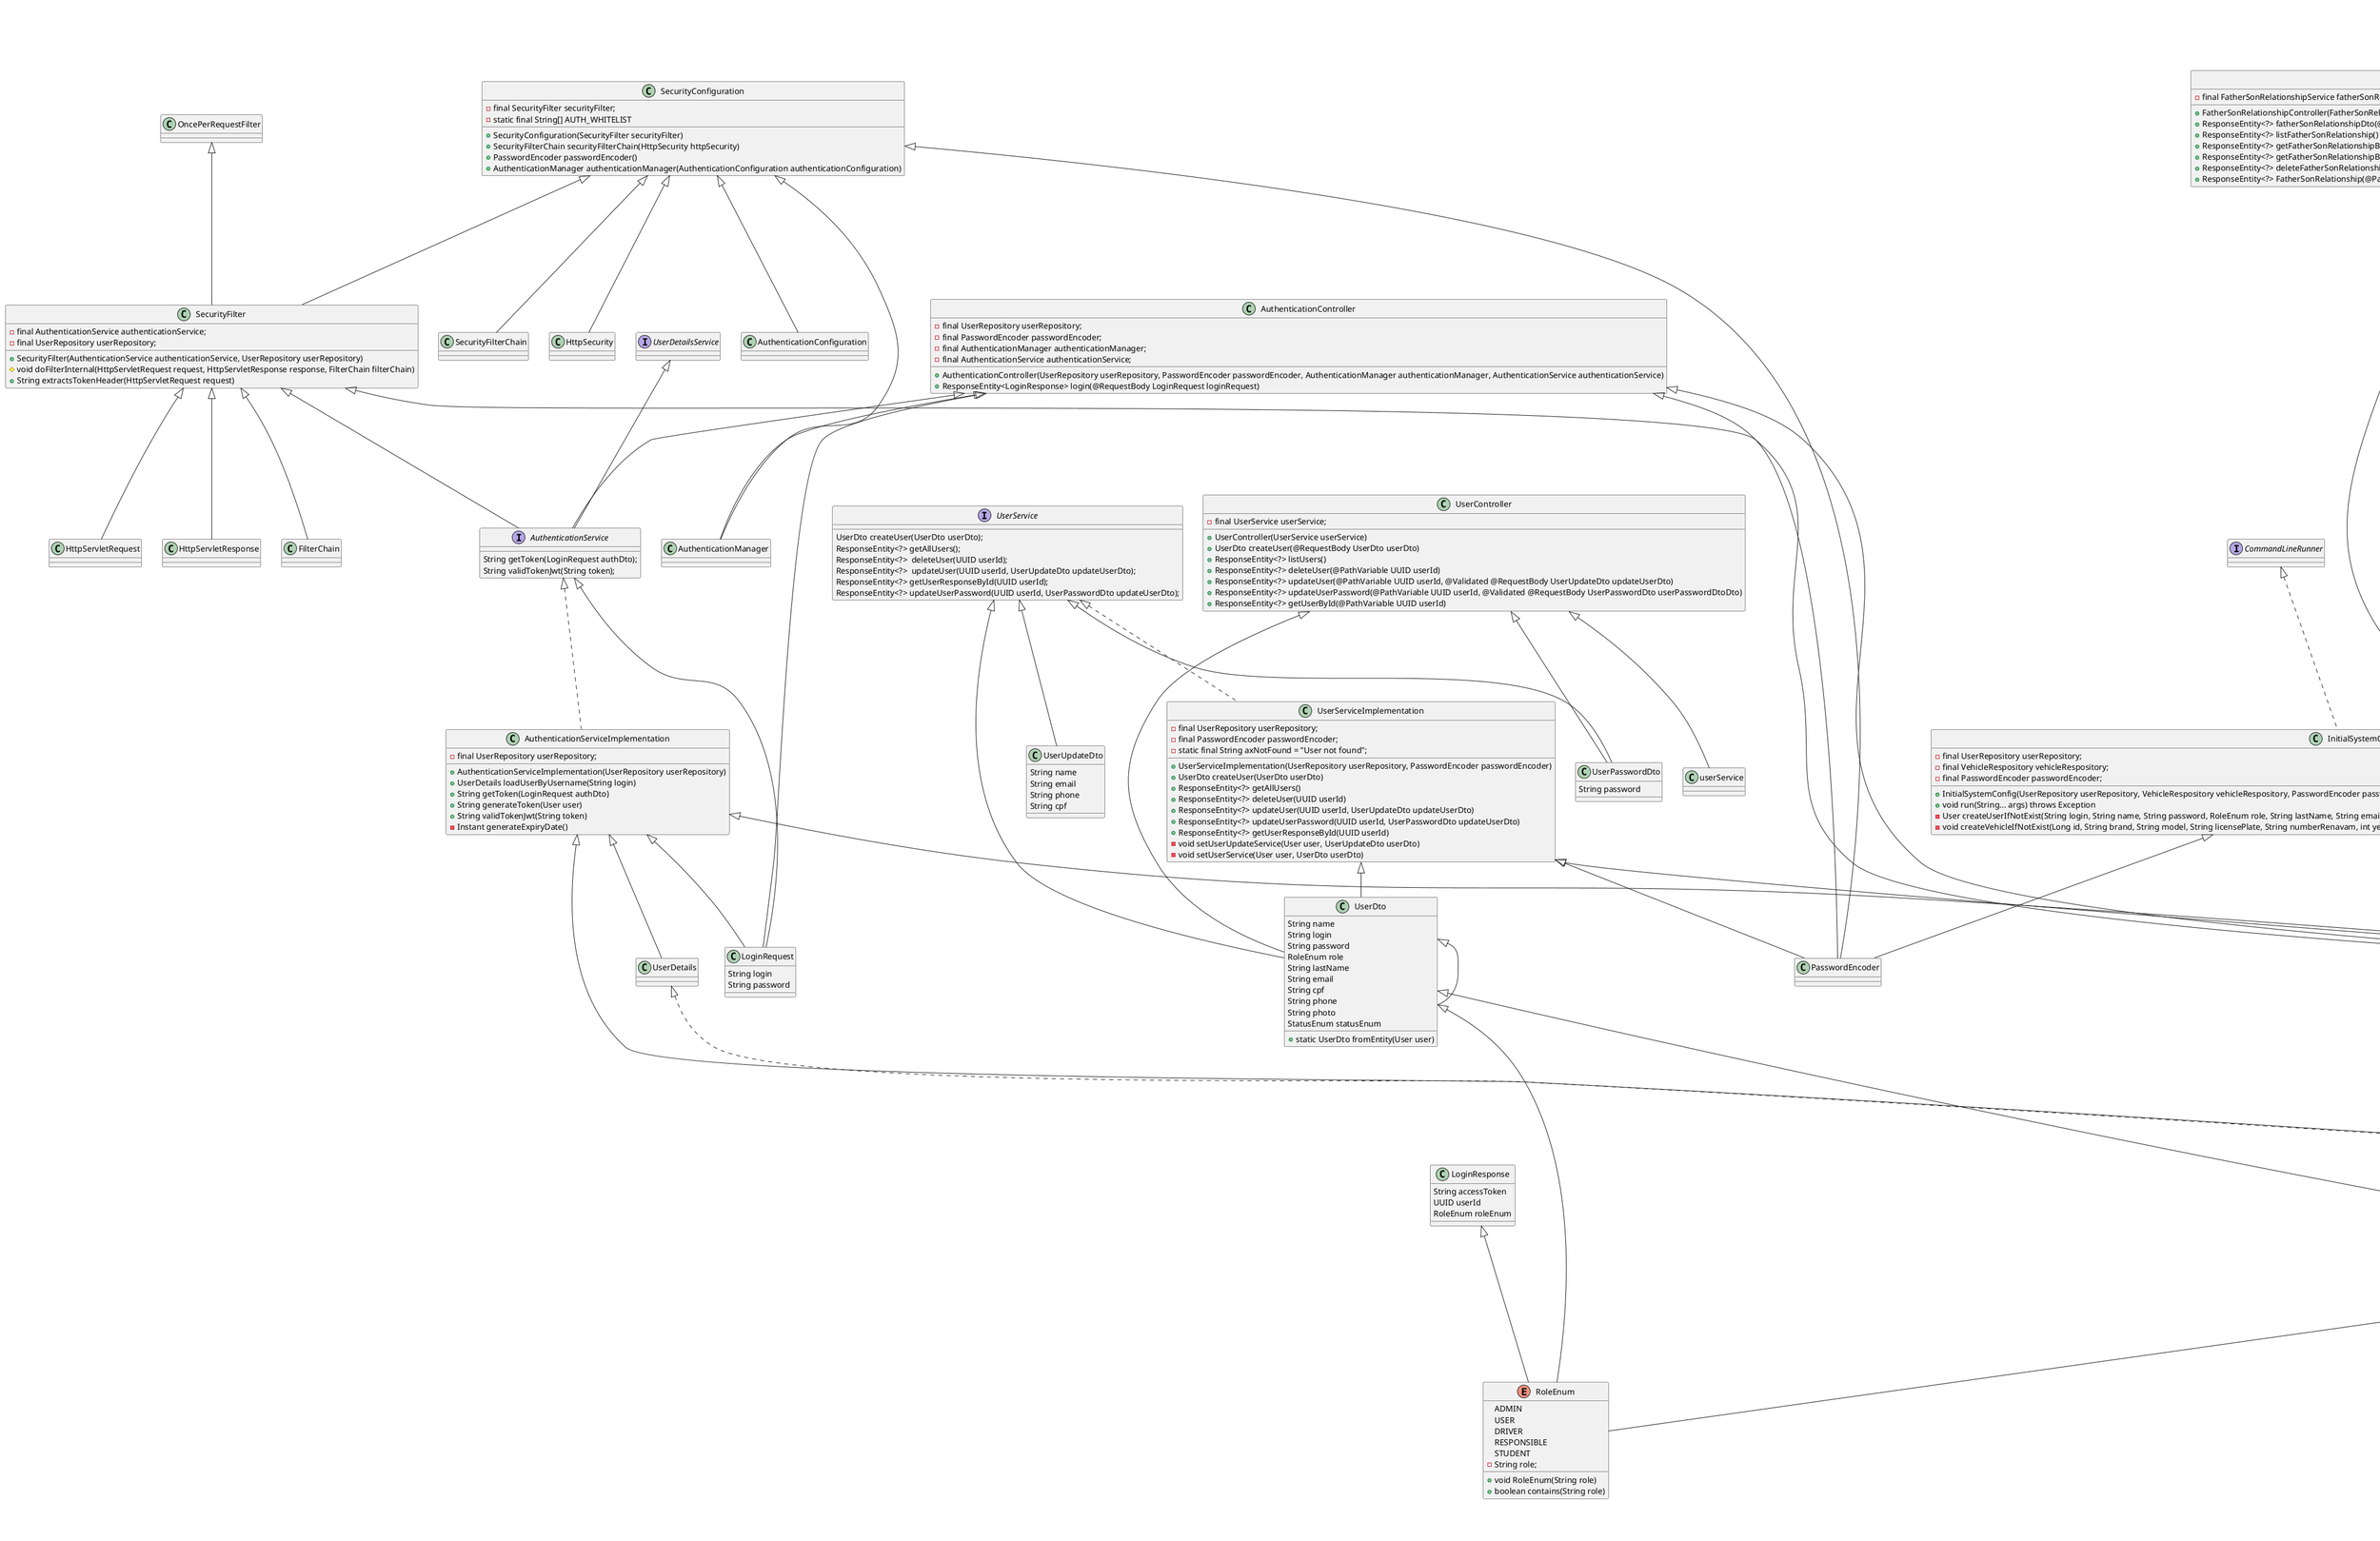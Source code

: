 @startuml
'https://plantuml.com/class-diagram

VehicleServiceImplementation <|-- VehicleRespository
VehicleServiceImplementation <|-- VehicleDto
VehicleServiceImplementation <|-- Vehicle
class VehicleServiceImplementation implements VehicleService {
    - static final String axNotFound = "Vehicle not found";
    - final VehicleRespository vehicleRespository;
    + VehicleServiceImplementation(VehicleRespository vehicleRespository)
    + VehicleDto createVehicle(VehicleDto vehicleDto)
    + ResponseEntity<?> getAllVehicle()
    + ResponseEntity<?> deleteVehicle(Long vehicleId)
    + ResponseEntity<?> updateVehicle(Long vehicleId, VehicleDto updateVehicleDto)
    + ResponseEntity<?> getVehicleById(Long vehicleId)
    - void setVehicleService(Vehicle vehicle, VehicleDto vehicleDto)
}

UserServiceImplementation <|-- UserRepository
UserServiceImplementation <|-- PasswordEncoder
UserServiceImplementation <|-- UserDto
class UserServiceImplementation implements UserService {
    - final UserRepository userRepository;
    - final PasswordEncoder passwordEncoder;
    - static final String axNotFound = "User not found";
    + UserServiceImplementation(UserRepository userRepository, PasswordEncoder passwordEncoder)
    + UserDto createUser(UserDto userDto)
    + ResponseEntity<?> getAllUsers()
    + ResponseEntity<?> deleteUser(UUID userId)
    + ResponseEntity<?> updateUser(UUID userId, UserUpdateDto updateUserDto)
    + ResponseEntity<?> updateUserPassword(UUID userId, UserPasswordDto updateUserDto)
    + ResponseEntity<?> getUserResponseById(UUID userId)
    - void setUserUpdateService(User user, UserUpdateDto userDto)
    - void setUserService(User user, UserDto userDto)
}

UserAddressServiceImplementation <|-- UserAddressRepository
UserAddressServiceImplementation <|-- UserRepository
UserAddressServiceImplementation <|-- AddressRepository
UserAddressServiceImplementation <|-- UserAddressDto
class UserAddressServiceImplementation implements UserAddressService {
    - final UserAddressRepository userAddressRepository;
    - final UserRepository userRepository;
    - final AddressRepository addressRepository;
    + UserAddressServiceImplementation(UserAddressRepository userAddressRepository, UserRepository userRepository, AddressRepository addressRepository)
    + UserAddressDto createUserAddress(UserAddressDto userAddressDto)
    + ResponseEntity<?> getAllUsersAddress()
    + ResponseEntity<?> deleteUserAddress(Long userAddressId)
    + ResponseEntity<?> updateUserAddress(Long userAddressId, UserAddressDto updateUserAddressDto)
    + ResponseEntity<?> getUserAddressById(Long userAddressId)
    + List<UserAddress> findAddressesByUser_Id(UUID userId)
}

StudentRouteServiceImplementation <|-- StudentRouteRepository
StudentRouteServiceImplementation <|-- UserRepository
StudentRouteServiceImplementation <|-- SchoolRepository
StudentRouteServiceImplementation <|-- StudentRouteDto
StudentRouteServiceImplementation <|-- StudentRouteUpdateDto
StudentRouteServiceImplementation <|-- PeriodEnum
class StudentRouteServiceImplementation implements StudentRouteService {
    - final StudentRouteRepository studentRouteRepository;
    - final UserRepository userRepository;
    - final SchoolRepository schoolRepository;
    + StudentRouteServiceImplementation(StudentRouteRepository studentRouteRepository, UserRepository userRepository, SchoolRepository schoolRepository)
    + ResponseEntity<?> getAllStudentRoute()
    + ResponseEntity<?> createStudentRoute(StudentRouteDto routeDto, UUID userId)
    + List<StudentRoute> findSchoolByUser_Id(UUID userId)
    + ResponseEntity<?> deleteStudentRoute(Long studentSchoolId)
    + ResponseEntity<?> updateStudentRoute(Long studentSchoolId, StudentRouteUpdateDto schoolDto)
    + List<StudentRoute> findSchoolBySchool_Id(Long schoolId)
    + ResponseEntity<?> updateStudentRouteImagem(MultipartFile file, Long routeId)
    + List<StudentRouteWithAddresses> getStudentRoutesByPeriodAndDate(PeriodEnum periodEnum, LocalDate localDate)
    - StudentRoute mapToStudentRoute(Object[] result)
    - Address mapToAddress(Object[] result, boolean user)
    - User mapToUser(UUID userId)
    - School mapToSchool(Long schoolId)
}

SchoolServiceImplementation <|-- SchoolRepository
SchoolServiceImplementation <|-- SchoolDto
class SchoolServiceImplementation implements SchoolService {
    - final SchoolRepository schoolRepository;
    + SchoolServiceImplementation(SchoolRepository schoolRepository)
    + SchoolDto createSchool(SchoolDto schoolDto)
    + ResponseEntity<?> getAllSchool()
    + ResponseEntity<?> deleteSchool(Long schoolId)
    + ResponseEntity<?> updateSchool(Long schoolId, SchoolDto schoolDto)
    + ResponseEntity<?> getSchoolById(Long schoolId)
}

SchoolAddressServiceImplementation <|-- SchoolAddressRepository
SchoolAddressServiceImplementation <|-- SchoolRepository
SchoolAddressServiceImplementation <|-- AddressRepository
SchoolAddressServiceImplementation <|-- SchoolAddressDto
class SchoolAddressServiceImplementation implements SchoolAddressService {
    - final SchoolAddressRepository schoolAddressRepository;
    - final SchoolRepository schoolRepository;
    - final AddressRepository addressRepository;
    + SchoolAddressServiceImplementation(SchoolAddressRepository schoolAddressRepository, SchoolRepository schoolRepository, AddressRepository addressRepository)
    + ResponseEntity<?> getAllSchoolAddress()
    + List<SchoolAddress> findAddressesBySchool_Id(Long schoolId)
    + ResponseEntity<?> deleteUserAddress(Long userAddressId)
    + ResponseEntity<?> updateSchoolAddress(Long schoolAddressId, SchoolAddressDto updateSchoolAddressDto)
    + ResponseEntity<?> getSchoolAddressById(Long schoolAddressId)
}

GoogleMapsService <|-- RouteRequest
class GoogleMapsService {
    - String apiKey;
    + ResponseEntity<String> computeRoutes(RouteRequest request)
}
GoogleGeocodingService <|-- RestTemplate
GoogleGeocodingService <|-- GeolocationDto
class GoogleGeocodingService {
    - String apiKey;
    - final RestTemplate restTemplate;
    + GoogleGeocodingService(RestTemplate restTemplate)
    + GeolocationDto getGeolocation(String address)
}

FatherSonRelationshipServiceImplementation <|-- FatherSonRelationshipRepository
FatherSonRelationshipServiceImplementation <|-- UserRepository
FatherSonRelationshipServiceImplementation <|-- FatherSonRelationshipDto
class FatherSonRelationshipServiceImplementation implements FatherSonRelationshipService {
    - final FatherSonRelationshipRepository fatherSonRelationshipRepository;
    - final UserRepository userRepository;
    + FatherSonRelationshipServiceImplementation(FatherSonRelationshipRepository fatherSonRelationshipRepository, UserRepository userRepository)
    + ResponseEntity<?> getAllFatherSonRelationship()
    + ResponseEntity<?> findFatherSonRelationshipByUserId(FatherSonRelationshipDto fatherSonRelationshipDto)
    + ResponseEntity<?> getFatherSonRelationshipById(Long fatherSonRelationshipId)
    + ResponseEntity<?> deleteFatherSonRelationship(Long fatherSonRelationshipId)
    + ResponseEntity<?> updateFatherSonRelationship(Long fatherSonRelationshipId, FatherSonRelationshipDto fatherSonRelationshipDto)
    + ResponseEntity<?> createFatherSonRelationship(FatherSonRelationshipDto fatherSonRelationshipDto)
}

AuthenticationServiceImplementation <|-- UserRepository
AuthenticationServiceImplementation <|-- UserDetails
AuthenticationServiceImplementation <|-- LoginRequest
AuthenticationServiceImplementation <|-- User
class AuthenticationServiceImplementation implements AuthenticationService {
    - final UserRepository userRepository;
    + AuthenticationServiceImplementation(UserRepository userRepository)
    + UserDetails loadUserByUsername(String login)
    + String getToken(LoginRequest authDto)
    + String generateToken(User user)
    + String validTokenJwt(String token)
    - Instant generateExpiryDate()
}

AddressServiceImplementation <|-- AddressRepository
AddressServiceImplementation <|-- UserRepository
AddressServiceImplementation <|-- GoogleGeocodingService
AddressServiceImplementation <|-- UserAddressRepository
AddressServiceImplementation <|-- SchoolAddressRepository
AddressServiceImplementation <|-- SchoolRepository
AddressServiceImplementation <|-- AddressUpdateDto
AddressServiceImplementation <|-- AddressDto
AddressServiceImplementation <|-- Address
class AddressServiceImplementation implements AddressService {
    - final AddressRepository addressRepository;
    - final UserRepository userRepository;
    - final GoogleGeocodingService geocodingService;
    - final UserAddressRepository userAddressRepository;
    - final SchoolAddressRepository schoolAddressRepository;
    - final SchoolRepository schoolRepository;
    + AddressServiceImplementation(AddressRepository addressRepository, UserRepository userRepository, GoogleGeocodingService geocodingService, UserAddressRepository userAddressRepository, SchoolAddressRepository schoolAddressRepository, SchoolRepository schoolRepository)
    + ResponseEntity<?> getAllAddress()
    + ResponseEntity<?> deleteAddress(Long addressId)
    + ResponseEntity<?> updateAddress(Long addressId, AddressUpdateDto addressUpdateDto)
    + ResponseEntity<?> getAddressResponseById(Long addressId)
    - School getSchoolById(Long schoolId)
    - Address createAddress(AddressDto addressDto)
    - void setAddressDetailsUpdate(Address address, AddressUpdateDto addressUpdateDto)
    - void setAddressDetails(Address address, AddressDto addressDto)
    + ResponseEntity<?> createAddressByUser(AddressDto addressDto, UUID userId)
    + ResponseEntity<?> createAddressBySchool(AddressDto addressDto, Long schoolId)
    + String getFullAddress(String street, Long number, String neighborhood, String city, String state, String postCode, String country)
}

VehicleService <|-- VehicleDto
interface VehicleService {
    VehicleDto createVehicle(VehicleDto vehicleDto);
    ResponseEntity<?> getAllVehicle();
    ResponseEntity<?> deleteVehicle(Long vehicleId);
    ResponseEntity<?> updateVehicle(Long vehicleId, VehicleDto updateVehicleDto);
    ResponseEntity<?> getVehicleById(Long vehicleId);
}

UserService <|-- UserDto
UserService <|-- UserPasswordDto
UserService <|-- UserUpdateDto
interface UserService {
    UserDto createUser(UserDto userDto);
    ResponseEntity<?> getAllUsers();
    ResponseEntity<?>  deleteUser(UUID userId);
    ResponseEntity<?>  updateUser(UUID userId, UserUpdateDto updateUserDto);
    ResponseEntity<?> getUserResponseById(UUID userId);
    ResponseEntity<?> updateUserPassword(UUID userId, UserPasswordDto updateUserDto);
}

UserAddressService <|-- UserAddressDto
interface UserAddressService {
    UserAddressDto createUserAddress(UserAddressDto userAddressDto);
    ResponseEntity<?> getAllUsersAddress();
    ResponseEntity<?> deleteUserAddress(Long userAddressId);
    ResponseEntity<?> updateUserAddress(Long userAddressId, UserAddressDto updateUserAddressDto);
    ResponseEntity<?> getUserAddressById(Long userAddressId);
    List<UserAddress> findAddressesByUser_Id(UUID userId);
}

StudentRouteService <|-- StudentRouteDto
StudentRouteService <|-- StudentRouteUpdateDto
StudentRouteService <|-- PeriodEnum
interface StudentRouteService {
    ResponseEntity<?> getAllStudentRoute();
    ResponseEntity<?> createStudentRoute(StudentRouteDto schoolDto, UUID userId);
    List<StudentRoute> findSchoolByUser_Id(UUID userId);
    ResponseEntity<?> deleteStudentRoute(Long studentSchoolId);
    ResponseEntity<?> updateStudentRoute(Long studentSchoolId, StudentRouteUpdateDto schoolDto);
    List<StudentRoute> findSchoolBySchool_Id(Long schoolId);
    ResponseEntity<?> updateStudentRouteImagem(MultipartFile file, Long routeId);
    List<StudentRouteWithAddresses> getStudentRoutesByPeriodAndDate(PeriodEnum periodEnum, LocalDate localDate);
}

SchoolService <|-- SchoolDto
interface SchoolService {
    SchoolDto createSchool(SchoolDto schoolDto);
    ResponseEntity<?> getAllSchool();
    ResponseEntity<?> deleteSchool(Long schoolId);
    ResponseEntity<?> updateSchool(Long schoolId, SchoolDto schoolDto);
    ResponseEntity<?> getSchoolById(Long schoolId);
}

SchoolAddressService <|-- SchoolAddressDto
interface SchoolAddressService {
    ResponseEntity<?> getAllSchoolAddress();
    List<SchoolAddress> findAddressesBySchool_Id(Long schoolId);
    ResponseEntity<?> deleteUserAddress(Long userAddressId);
    ResponseEntity<?> updateSchoolAddress(Long schoolAddressId, SchoolAddressDto updateSchoolAddressDto);
    ResponseEntity<?> getSchoolAddressById(Long schoolAddressId);
}

FatherSonRelationshipService <|-- FatherSonRelationshipDto
interface FatherSonRelationshipService {
    ResponseEntity<?> getAllFatherSonRelationship();
    ResponseEntity<?> getFatherSonRelationshipById(Long fatherSonRelationshipId);
    ResponseEntity<?> findFatherSonRelationshipByUserId(FatherSonRelationshipDto fatherSonRelationshipDto);
    ResponseEntity<?> deleteFatherSonRelationship(Long fatherSonRelationshipId);
    ResponseEntity<?> updateFatherSonRelationship(Long fatherSonRelationshipId, FatherSonRelationshipDto fatherSonRelationshipDto);
    ResponseEntity<?> createFatherSonRelationship(FatherSonRelationshipDto fatherSonRelationship);
}

AuthenticationService <|-- LoginRequest
interface AuthenticationService extends UserDetailsService {
    String getToken(LoginRequest authDto);
    String validTokenJwt(String token);
}

AddressService <|-- AddressDto
AddressService <|-- AddressUpdateDto
interface AddressService {
    ResponseEntity<?> createAddressByUser(AddressDto addressDto, UUID userId);
    ResponseEntity<?>  getAllAddress();
    ResponseEntity<?> deleteAddress(Long addressId);
    ResponseEntity<?> createAddressBySchool(AddressDto addressDto, Long schoolId);
    ResponseEntity<?> getAddressResponseById(Long addressId);
    ResponseEntity<?> updateAddress(Long addressId, AddressUpdateDto addressUpdateDto);
}

SwaggerConfig <|-- OpenAPI
class SwaggerConfig {
    + OpenAPI openAPI()
}

SecurityFilter <|-- AuthenticationService
SecurityFilter <|-- UserRepository
SecurityFilter <|-- HttpServletRequest
SecurityFilter <|-- HttpServletResponse
SecurityFilter <|-- FilterChain
class SecurityFilter extends OncePerRequestFilter {
    - final AuthenticationService authenticationService;
    - final UserRepository userRepository;
    + SecurityFilter(AuthenticationService authenticationService, UserRepository userRepository)
    # void doFilterInternal(HttpServletRequest request, HttpServletResponse response, FilterChain filterChain)
    + String extractsTokenHeader(HttpServletRequest request)
}

SecurityConfiguration <|-- SecurityFilter
SecurityConfiguration <|-- SecurityFilterChain
SecurityConfiguration <|-- HttpSecurity
SecurityConfiguration <|-- PasswordEncoder
SecurityConfiguration <|-- AuthenticationManager
SecurityConfiguration <|-- AuthenticationConfiguration
class SecurityConfiguration {
    - final SecurityFilter securityFilter;
    + SecurityConfiguration(SecurityFilter securityFilter)
    + SecurityFilterChain securityFilterChain(HttpSecurity httpSecurity)
    + PasswordEncoder passwordEncoder()
    + AuthenticationManager authenticationManager(AuthenticationConfiguration authenticationConfiguration)
    - static final String[] AUTH_WHITELIST
}

InitialSystemConfig <|-- UserRepository
InitialSystemConfig <|-- VehicleRespository
InitialSystemConfig <|-- PasswordEncoder
class InitialSystemConfig implements CommandLineRunner {
    - final UserRepository userRepository;
    - final VehicleRespository vehicleRespository;
    - final PasswordEncoder passwordEncoder;
    + InitialSystemConfig(UserRepository userRepository, VehicleRespository vehicleRespository, PasswordEncoder passwordEncoder)
    + void run(String... args) throws Exception
    - User createUserIfNotExist(String login, String name, String password, RoleEnum role, String lastName, String email, String cpf, String phone, String photo, StatusEnum status)
    - void createVehicleIfNotExist(Long id, String brand, String model, String licensePlate, String numberRenavam, int yearManufacturing, TypeVehicleEnum typeVehicleEnum, ColorEnum colorEnum, StatusEnum statusEnum)
}

CorsConfig <|-- CorsRegistry
class CorsConfig implements WebMvcConfigurer {
    + void addCorsMappings(CorsRegistry registry)
}

AppConfig <|-- RestTemplate
AppConfig <|-- AddressService
AppConfig <|-- AddressRepository
AppConfig <|-- UserRepository
AppConfig <|-- GoogleGeocodingService
AppConfig <|-- UserAddressRepository
AppConfig <|-- SchoolAddressRepository
AppConfig <|-- SchoolRepository
class AppConfig {
    + RestTemplate restTemplate()
    + AddressService addressService(AddressRepository addressRepository, UserRepository userRepository, GoogleGeocodingService geocodingService, UserAddressRepository userAddressRepository, SchoolAddressRepository schoolAddressRepository, SchoolRepository schoolRepository)
}

VehicleDto <|-- TypeVehicleEnum
VehicleDto <|-- ColorEnum
VehicleDto <|-- StatusEnum
class VehicleDto {
    String brand
    String model
    String licensePlate
    String numberRenavam
    int yearManufacturing
    int capacityPassengers
    TypeVehicleEnum typeVehicleEnum
    ColorEnum colorEnum
    StatusEnum statusEnum
    + static VehicleDto fromEntity(Vehicle vehicle)
}


class LoginRequest {
 String login
 String password
}

class UserUpdateDto {
    String name
    String email
    String phone
    String cpf
}

class UserPasswordDto {
    String password
}

UserDto <|-- RoleEnum
UserDto <|-- StatusEnum
UserDto <|-- UserDto
class UserDto {
    String name
    String login
    String password
    RoleEnum role
    String lastName
    String email
    String cpf
    String phone
    String photo
    StatusEnum statusEnum
    + static UserDto fromEntity(User user)
}

UserAddressDto <|-- UserAddressDto
class UserAddressDto {
    UUID userId
    Long addressId
    + static UserAddressDto fromEntity(UserAddress savedAddress)
}

StudentRouteWithAddresses <|-- StudentRoute
StudentRouteWithAddresses <|-- Address
class StudentRouteWithAddresses {
       StudentRoute studentRoute
       Address schoolAddress
       Address userAddress
}

class StudentRouteUpdateDto {
    UUID student
    Long school
}

class StudentRouteImagemUpateDto {
    MultipartFile image
}

StudentRouteDto <|-- StudentStatusEnum
StudentRouteDto <|-- PeriodEnum
class StudentRouteDto {
    Long school
    StudentStatusEnum studentStatusEnum
    PeriodEnum periodEnum
    LocalDate localDate
}

SchoolDto <|-- StatusEnum
SchoolDto <|-- SchoolDto
class SchoolDto {
    String name
    StatusEnum statusEnum
    + static SchoolDto fromEntity(School school)
}

SchoolAddressDto <|-- SchoolAddressDto
class SchoolAddressDto {
    Long schoolId
    Long addressId
    + static SchoolAddressDto fromEntity(SchoolAddress savedAddress)
}

LoginResponse <|-- RoleEnum
class LoginResponse {
    String accessToken
    UUID userId
    RoleEnum roleEnum
}

class GeolocationDto {
    double latitude
    double longitude
}

class FatherSonRelationshipDto {
    UUID responsible
    UUID student
}

AddressUpdateDto <|-- StatusEnum
class AddressUpdateDto {
    String postCode
    String street
    String neighborhood
    String city
    String state
    String country
    String complement
    Long number
    StatusEnum statusEnum
}

AddressDto <|-- StatusEnum
AddressDto <|-- AddressDto
class AddressDto {
    String postCode
    String street
    String neighborhood
    String city
    String state
    String country
    String complement
    Long number
    StatusEnum statusEnum
    + static AddressDto fromEntity(Address address)
}

VehicleController <|-- VehicleService
VehicleController <|-- VehicleDto
class VehicleController {
    - final VehicleService vehicleService;
    + VehicleController(VehicleService vehicleService)
    + VehicleDto createVehicle(@RequestBody VehicleDto vehicleDto)
    + ResponseEntity<?>  listVehicle()
    + ResponseEntity<?> deleteVehicle(@PathVariable Long vehicleId)
    + ResponseEntity<?> updateVehicle(@PathVariable Long vehicleId, @Validated @RequestBody VehicleDto updateVehicleDto)
    + ResponseEntity<?> getUserById(@PathVariable Long vehicleId)
}

UserController <|-- userService
UserController <|-- UserDto
UserController <|-- UserPasswordDto
class UserController {
    - final UserService userService;
    + UserController(UserService userService)
    + UserDto createUser(@RequestBody UserDto userDto)
    + ResponseEntity<?> listUsers()
    + ResponseEntity<?> deleteUser(@PathVariable UUID userId)
    + ResponseEntity<?> updateUser(@PathVariable UUID userId, @Validated @RequestBody UserUpdateDto updateUserDto)
    + ResponseEntity<?> updateUserPassword(@PathVariable UUID userId, @Validated @RequestBody UserPasswordDto userPasswordDtoDto)
    + ResponseEntity<?> getUserById(@PathVariable UUID userId)
}

StudentRouteController <|-- StudentRouteService
StudentRouteController <|-- StudentRouteDto
StudentRouteController <|-- PeriodEnum
class StudentRouteController {
    - final StudentRouteService studentRouteService;
    + StudentRouteController(StudentRouteService studentRouteService)
    + ResponseEntity<?> createStudentRoute(@RequestBody StudentRouteDto routeDtoDto, @PathVariable UUID userId)
    + ResponseEntity<?> listStudentRoute()
    + ResponseEntity<?> getUserAddressesByUserId(@PathVariable UUID userId)
    + ResponseEntity<?> deleteAddress(@PathVariable Long studentRouteId)
    + ResponseEntity<?> updateStudentRoute(@PathVariable Long studentRouteId, @RequestBody StudentRouteUpdateDto routeDto)
    + ResponseEntity<?> getRouteBySchool(@PathVariable Long schoolId)
    + ResponseEntity<?> updateImage(@RequestParam("file") MultipartFile file, @PathVariable Long routeId)
    + ResponseEntity<?> getRouteByPeriodAndDate(@RequestParam PeriodEnum periodEnum, @RequestParam @DateTimeFormat(iso = DateTimeFormat.ISO.DATE) LocalDate localDate)
}

SchoolController <|-- SchoolService
SchoolController <|-- SchoolDto
class SchoolController {
    - final SchoolService schoolService;
    + SchoolController(SchoolService schoolService)
    + SchoolDto createSchool(@RequestBody SchoolDto schoolDto)
    + ResponseEntity<?> listSchool()
    + ResponseEntity<?> deleteScholl(@PathVariable Long schoolId)
    + ResponseEntity<?> updateSchool(@PathVariable Long schoolId, @Validated @RequestBody SchoolDto schoolDto)
    + ResponseEntity<?> getSchoolById(@PathVariable Long schoolId)
}

FatherSonRelationshipController <|-- FatherSonRelationshipService
FatherSonRelationshipController <|-- FatherSonRelationshipDto
class FatherSonRelationshipController {
    - final FatherSonRelationshipService fatherSonRelationshipService;
    + FatherSonRelationshipController(FatherSonRelationshipService fatherSonRelationshipService)
    + ResponseEntity<?> fatherSonRelationshipDto(@RequestBody FatherSonRelationshipDto fatherSonRelationship)
    + ResponseEntity<?> listFatherSonRelationship()
    + ResponseEntity<?> getFatherSonRelationshipById(@PathVariable Long fatherSonRelationshipId)
    + ResponseEntity<?> getFatherSonRelationshipByUserId(@Validated @RequestBody FatherSonRelationshipDto fatherSonRelationshipDto)
    + ResponseEntity<?> deleteFatherSonRelationship(@PathVariable Long fatherSonRelationshipId)
    + ResponseEntity<?> FatherSonRelationship(@PathVariable Long fatherSonRelationshipId, @Validated @RequestBody FatherSonRelationshipDto fatherSonRelationshipDto)
}

AuthenticationController <|-- UserRepository
AuthenticationController <|-- PasswordEncoder
AuthenticationController <|-- AuthenticationManager
AuthenticationController <|-- AuthenticationService
AuthenticationController <|-- LoginRequest
class AuthenticationController {
    - final UserRepository userRepository;
    - final PasswordEncoder passwordEncoder;
    - final AuthenticationManager authenticationManager;
    - final AuthenticationService authenticationService;
    + AuthenticationController(UserRepository userRepository, PasswordEncoder passwordEncoder, AuthenticationManager authenticationManager, AuthenticationService authenticationService)
    + ResponseEntity<LoginResponse> login(@RequestBody LoginRequest loginRequest)
}

AddressController <|-- AddressService
AddressController <|-- UserAddressService
AddressController <|-- SchoolAddressService
AddressController <|-- AddressUpdateDto
AddressController <|-- AddressDto
AddressController <|-- UserAddressDto
AddressController <|-- SchoolAddressDto
class AddressController {
    - final AddressService addressService;
    - final UserAddressService userAddressService;
    - final SchoolAddressService schoolAddressService;
    + AddressController(AddressService addressService, UserAddressService userAddressService, SchoolAddressService schoolAddressService)
    + ResponseEntity<?> listAddress()
    + ResponseEntity<?> deleteAddress(@PathVariable Long addressId)
    + ResponseEntity<?> updateAddress(@PathVariable Long addressId, @RequestBody AddressUpdateDto addressUpdateDto)
    + ResponseEntity<?> getAddressById(@PathVariable Long addressId)
    + ResponseEntity<?> createAddressByUser(@RequestBody AddressDto addressDto, @PathVariable UUID userId)
    + ResponseEntity<?> listUsersAddress()
    + ResponseEntity<?> deleteUserAddress(@PathVariable Long userAddressId)
    + ResponseEntity<?> updateUserAddress(@PathVariable Long userAddressId, @Validated @RequestBody UserAddressDto updateUserAddressDto)
    + ResponseEntity<?> getUserAddressById(@PathVariable Long userAddressId)
    + ResponseEntity<?> getUserAddressesByUserId(@PathVariable UUID userId)
    + ResponseEntity<?> createAddressBySchool(@RequestBody AddressDto addressDto, @PathVariable Long schoolId)
    + ResponseEntity<?> listSchools()
    + ResponseEntity<?> getSchoolAddressById(@PathVariable Long schoolAddressId)
    + ResponseEntity<?> getUserAddressesBySchoolId(@PathVariable Long schoolId)
    + ResponseEntity<?> deleteSchoolAddress(@PathVariable Long schoolAddressId)
    + ResponseEntity<?> updateSchoolAddress(@PathVariable Long schoolAddressId, @Validated @RequestBody SchoolAddressDto updateSchoolAddressDto)
}

interface AddressRepository extends JpaRepository<Address, Long> {
}

SchoolAddressRepository <|-- SchoolAddress
interface SchoolAddressRepository extends JpaRepository<SchoolAddress, Long> {
    List<SchoolAddress> findBySchool_Id(Long schoolId);
}

FatherSonRelationshipRepository <|-- FatherSonRelationship
interface FatherSonRelationshipRepository extends JpaRepository<FatherSonRelationship, Long> {
    List<FatherSonRelationship> findByResponsible_IdOrStudent_Id(UUID responsibleId, UUID studentId);
}

SchoolRepository <|-- School
interface SchoolRepository extends JpaRepository<School, Long> {
    Optional<School> findByName(String name);
}

StudentRouteRepository <|-- StudentRoute
StudentRouteRepository <|-- PeriodEnum
interface StudentRouteRepository extends JpaRepository<StudentRoute, Long> {
    List<StudentRoute> findByUser_Id(UUID userId);
    List<StudentRoute> findBySchool_Id(Long school);
    List<StudentRoute> findByPeriodEnumAndLocalDate(PeriodEnum periodEnum, LocalDate localDate);
    List<Object[]> findWithAddressesByPeriodEnumAndLocalDateAndConfimationStudentEnumAndStudentStatusEnumNot(
            @Param("periodEnum") String periodEnum,
            @Param("localDate") LocalDate localDate,
            @Param("confimationStudentEnum") String confimationStudentEnum,
            @Param("studentStatusEnum") String studentStatusEnum);
}

UserAddressRepository <|-- UserAddress
interface UserAddressRepository extends JpaRepository<UserAddress, Long> {
    List<UserAddress> findByUser_Id(UUID userId);
}

UserRepository <|-- User
interface UserRepository extends JpaRepository<User, UUID> {
    Optional<User> findByLogin(String login);
    Optional<User> findByCpf(String cpf);
}

VehicleRespository <|-- Vehicle
interface VehicleRespository extends JpaRepository<Vehicle, Long> {
    Optional<Vehicle> findByNumberRenavan(String numberRenavan);
    Optional<Vehicle> findByLicensePlate(String licensePlate);
}


Vehicle <|-- TypeVehicleEnum
Vehicle <|-- ColorEnum
Vehicle <|-- StatusEnum
class Vehicle {
    - Long id;
    - String brand;
    - String model;
    - String licensePlate;
    - String numberRenavan;
    - int yearManufacturing;
    - int capacityPassengers;
    - TypeVehicleEnum typeVehicleEnum;
    - ColorEnum colorEnum;
    - StatusEnum statusEnum;
    + void setTypeVehicleEnum(TypeVehicleEnum typeVehicleEnum)
    + Vehicle get()
    + void set()
}

UserAddress <|-- User
UserAddress <|-- Address
class UserAddress {
    - Long id;
    - User user;
    - Address address;
    + UserAddress get()
    + void set()
}

User <|-- RoleEnum
User <|-- StatusEnum
class User implements UserDetails {
    - UUID id;
    - String name;
    - String login;
    - String password;
    - RoleEnum role;
    - String lastName;
    - String email;
    - String cpf;
    - String phone;
    - String photo;
    - StatusEnum statusEnum;
    + Collection<? extends GrantedAuthority> getAuthorities()
    + String getUsername()
    + boolean isAccountNonExpired()
    + boolean isAccountNonLocked()
    + boolean isCredentialsNonExpired()
    + boolean isEnabled()
    + boolean isLoginCorrect(LoginRequest loginRequest, PasswordEncoder passwordEncoder)
}

StudentRoute <|-- LocalDate
StudentRoute <|-- StudentStatusEnum
StudentRoute <|-- User
StudentRoute <|-- School
StudentRoute <|-- StatusRouteEnum
StudentRoute <|-- ConfimationStudentEnum
StudentRoute <|-- PeriodEnum
class StudentRoute {
    - Long id;
    - User user;
    - School school;
    - LocalDate localDate;
    - StudentStatusEnum studentStatusEnum;
    - StatusRouteEnum statusRouteEnum;
    - ConfimationStudentEnum confimationStudentEnum;
    - PeriodEnum periodEnum;
    - byte[] imageData;
    + StudentRoute get()
    + void set()
}

SchoolAddress <|-- School
SchoolAddress <|-- Address
class SchoolAddress {
    - Long id;
    - School school;
    - Address address;
    + SchoolAddress get()
    + void set()
}

School <|-- StatusEnum
class School {
    - Long id;
    - String name;
    - StatusEnum statusEnum;
    + School get()
    + void set()
}

class Location {
    - String address;
    + String get()
    + void set()
}

GeolocationResponse <|-- Result
class GeolocationResponse {
    - String status;
    - List<Result> results;
    + String getStatus()
    + void setStatus(String status)
    + List<Result> getResults()
    + void setResults(List<Result> results)
}

Result <|-- Geometry
class Result {
    - Geometry geometry;
    + Geometry getGeometry()
    + void setGeometry(Geometry geometry)
}
Geometry <|-- Location
class Geometry {
    - Location location;
    + Location getLocation()
    + void setLocation(Location location)
}

class Location {
    - double lat;
    - double lng;
    + double getLat()
    + void setLat(double lat)
    + double getLng()
    + void setLng(double lng)
}

Address <|-- StatusEnum
class Address {
    - Long id;
    - String postCode;
    - String street;
    - String neighborhood;
    - String city;
    - String state;
    - String country;
    - String complement;
    - Long number;
    - Double latitude;
    - Double longitude;
    - StatusEnum statusEnum;
    + Address get()
    + void set()
}

class ErrorResponse{
    - String message;
    + ErrorResponse(String message)
    + String getMessage()
    + void setMessage(String message)
}

FatherSonRelationship <|-- User
class FatherSonRelationship {
    - Long id;
    - User responsible;
    - User student;

    + FatherSonRelationship get()
    + void set()
}
enum ColorEnum {
    WHITE
    BLACK
    RED
    BLUE
    YELLOW
    GREEN
    SILVER
    GRAY
    ORANGE
    PINK
    BROWN
    PURPLE
    - value
    + voidColorEnum(String value)
    + String getValue()
}
enum ConfimationStudentEnum {
    CONFIRM
    CANCEL
    ABSENT
    NOTENTER
    - String confimationStudent;
    + boolean ConfimationStudentEnum(String confimationStudent)
}

enum PeriodEnum {
    MORNING
    EVENING
    NIGHT
    - String periodEnum;
    + void PeriodEnum(String PeriodEnum)
    + boolean isPeriodValid(this periodEnum)
}

enum RoleEnum {
    ADMIN
    USER
    DRIVER
    RESPONSIBLE
    STUDENT
    - String role;
    + void RoleEnum(String role)
    + boolean contains(String role)
}

enum StatusEnum {
    ACTIVATE
    DISABLED
    - String status;
    + void StatusEnum(String status)
    + String getStatus()
}

enum StatusRouteEnum {
    WAITINGTOSTART
    ROUTESTARTED
    ROUTEFINISHED
    - String routeStatus;
    + void StatusRouteEnum(String routeStatus)
    + boolean isRouteStatusValid(this statusRouteEnum)
}

enum StudentStatusEnum {
    IWONTGO
    ONEWAYONLY
    ONLYAROUND
    ROUNDTRIP
    + String routeStatus;
    + void StudentStatusEnum(String routeStatus)
    + boolean isStudentStatusValid(this studentStatusEnum)
}

enum TypeVehicleEnum {
    URBANBUS
    BUSRODOVIARIO
    MICROBUS
    VAN
    PASSING_CAR
    TRUCK
    MOTORCYCLE
    BICYCLE
    TRACTOR
    OTHER
    - int maximumCapacity;
    + void TypeVehicleEnum(int maximumCapacity)
    + int getMaximumCapacity()
}

@enduml